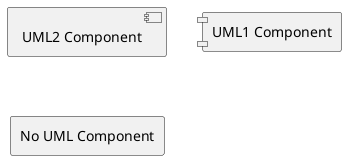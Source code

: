 @startuml

skinparam componentStyle uml2

[UML2 Component]

skinparam componentStyle uml1

[UML1 Component]

skinparam componentStyle rectangle

[No UML Component]

@enduml